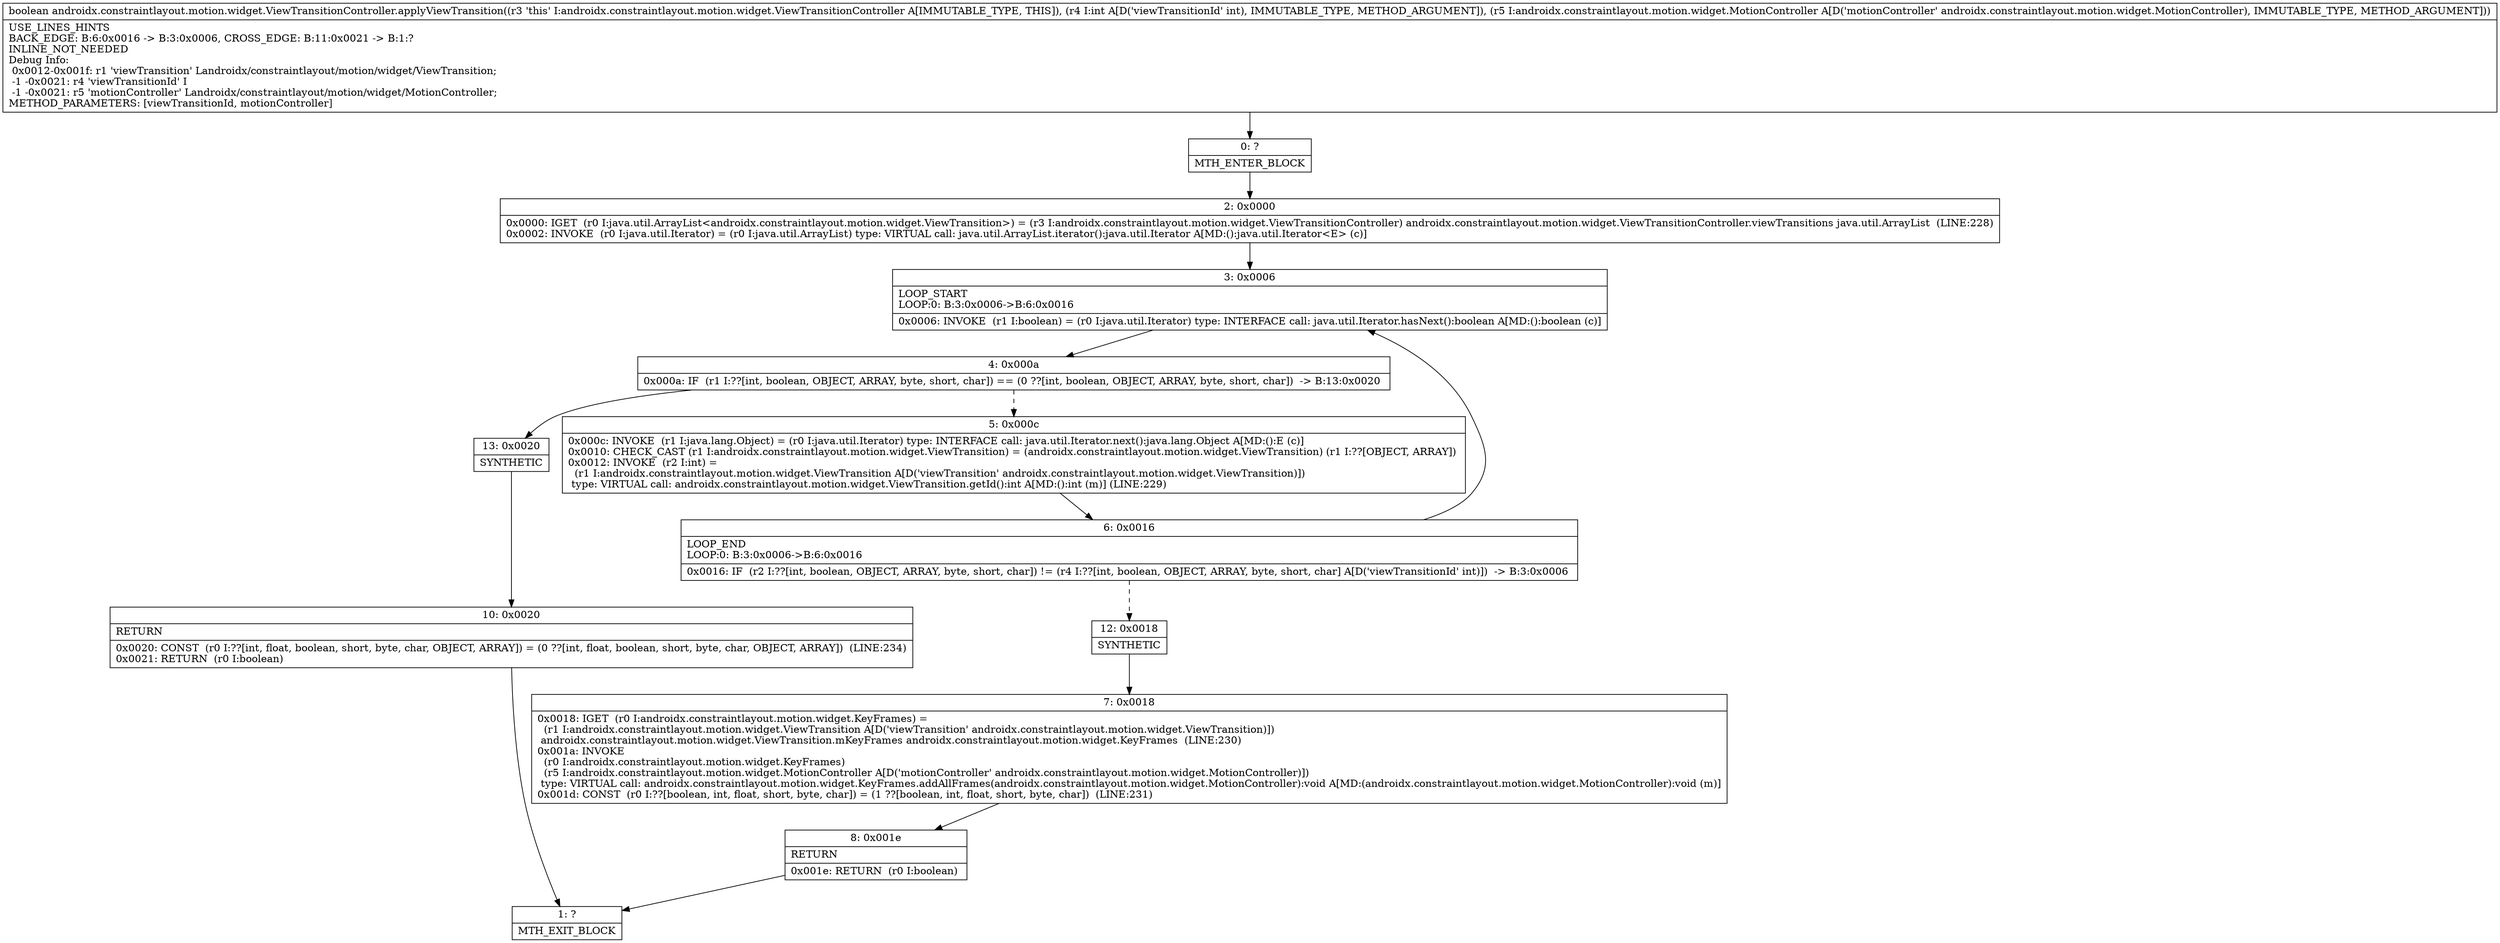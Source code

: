 digraph "CFG forandroidx.constraintlayout.motion.widget.ViewTransitionController.applyViewTransition(ILandroidx\/constraintlayout\/motion\/widget\/MotionController;)Z" {
Node_0 [shape=record,label="{0\:\ ?|MTH_ENTER_BLOCK\l}"];
Node_2 [shape=record,label="{2\:\ 0x0000|0x0000: IGET  (r0 I:java.util.ArrayList\<androidx.constraintlayout.motion.widget.ViewTransition\>) = (r3 I:androidx.constraintlayout.motion.widget.ViewTransitionController) androidx.constraintlayout.motion.widget.ViewTransitionController.viewTransitions java.util.ArrayList  (LINE:228)\l0x0002: INVOKE  (r0 I:java.util.Iterator) = (r0 I:java.util.ArrayList) type: VIRTUAL call: java.util.ArrayList.iterator():java.util.Iterator A[MD:():java.util.Iterator\<E\> (c)]\l}"];
Node_3 [shape=record,label="{3\:\ 0x0006|LOOP_START\lLOOP:0: B:3:0x0006\-\>B:6:0x0016\l|0x0006: INVOKE  (r1 I:boolean) = (r0 I:java.util.Iterator) type: INTERFACE call: java.util.Iterator.hasNext():boolean A[MD:():boolean (c)]\l}"];
Node_4 [shape=record,label="{4\:\ 0x000a|0x000a: IF  (r1 I:??[int, boolean, OBJECT, ARRAY, byte, short, char]) == (0 ??[int, boolean, OBJECT, ARRAY, byte, short, char])  \-\> B:13:0x0020 \l}"];
Node_5 [shape=record,label="{5\:\ 0x000c|0x000c: INVOKE  (r1 I:java.lang.Object) = (r0 I:java.util.Iterator) type: INTERFACE call: java.util.Iterator.next():java.lang.Object A[MD:():E (c)]\l0x0010: CHECK_CAST (r1 I:androidx.constraintlayout.motion.widget.ViewTransition) = (androidx.constraintlayout.motion.widget.ViewTransition) (r1 I:??[OBJECT, ARRAY]) \l0x0012: INVOKE  (r2 I:int) = \l  (r1 I:androidx.constraintlayout.motion.widget.ViewTransition A[D('viewTransition' androidx.constraintlayout.motion.widget.ViewTransition)])\l type: VIRTUAL call: androidx.constraintlayout.motion.widget.ViewTransition.getId():int A[MD:():int (m)] (LINE:229)\l}"];
Node_6 [shape=record,label="{6\:\ 0x0016|LOOP_END\lLOOP:0: B:3:0x0006\-\>B:6:0x0016\l|0x0016: IF  (r2 I:??[int, boolean, OBJECT, ARRAY, byte, short, char]) != (r4 I:??[int, boolean, OBJECT, ARRAY, byte, short, char] A[D('viewTransitionId' int)])  \-\> B:3:0x0006 \l}"];
Node_12 [shape=record,label="{12\:\ 0x0018|SYNTHETIC\l}"];
Node_7 [shape=record,label="{7\:\ 0x0018|0x0018: IGET  (r0 I:androidx.constraintlayout.motion.widget.KeyFrames) = \l  (r1 I:androidx.constraintlayout.motion.widget.ViewTransition A[D('viewTransition' androidx.constraintlayout.motion.widget.ViewTransition)])\l androidx.constraintlayout.motion.widget.ViewTransition.mKeyFrames androidx.constraintlayout.motion.widget.KeyFrames  (LINE:230)\l0x001a: INVOKE  \l  (r0 I:androidx.constraintlayout.motion.widget.KeyFrames)\l  (r5 I:androidx.constraintlayout.motion.widget.MotionController A[D('motionController' androidx.constraintlayout.motion.widget.MotionController)])\l type: VIRTUAL call: androidx.constraintlayout.motion.widget.KeyFrames.addAllFrames(androidx.constraintlayout.motion.widget.MotionController):void A[MD:(androidx.constraintlayout.motion.widget.MotionController):void (m)]\l0x001d: CONST  (r0 I:??[boolean, int, float, short, byte, char]) = (1 ??[boolean, int, float, short, byte, char])  (LINE:231)\l}"];
Node_8 [shape=record,label="{8\:\ 0x001e|RETURN\l|0x001e: RETURN  (r0 I:boolean) \l}"];
Node_1 [shape=record,label="{1\:\ ?|MTH_EXIT_BLOCK\l}"];
Node_13 [shape=record,label="{13\:\ 0x0020|SYNTHETIC\l}"];
Node_10 [shape=record,label="{10\:\ 0x0020|RETURN\l|0x0020: CONST  (r0 I:??[int, float, boolean, short, byte, char, OBJECT, ARRAY]) = (0 ??[int, float, boolean, short, byte, char, OBJECT, ARRAY])  (LINE:234)\l0x0021: RETURN  (r0 I:boolean) \l}"];
MethodNode[shape=record,label="{boolean androidx.constraintlayout.motion.widget.ViewTransitionController.applyViewTransition((r3 'this' I:androidx.constraintlayout.motion.widget.ViewTransitionController A[IMMUTABLE_TYPE, THIS]), (r4 I:int A[D('viewTransitionId' int), IMMUTABLE_TYPE, METHOD_ARGUMENT]), (r5 I:androidx.constraintlayout.motion.widget.MotionController A[D('motionController' androidx.constraintlayout.motion.widget.MotionController), IMMUTABLE_TYPE, METHOD_ARGUMENT]))  | USE_LINES_HINTS\lBACK_EDGE: B:6:0x0016 \-\> B:3:0x0006, CROSS_EDGE: B:11:0x0021 \-\> B:1:?\lINLINE_NOT_NEEDED\lDebug Info:\l  0x0012\-0x001f: r1 'viewTransition' Landroidx\/constraintlayout\/motion\/widget\/ViewTransition;\l  \-1 \-0x0021: r4 'viewTransitionId' I\l  \-1 \-0x0021: r5 'motionController' Landroidx\/constraintlayout\/motion\/widget\/MotionController;\lMETHOD_PARAMETERS: [viewTransitionId, motionController]\l}"];
MethodNode -> Node_0;Node_0 -> Node_2;
Node_2 -> Node_3;
Node_3 -> Node_4;
Node_4 -> Node_5[style=dashed];
Node_4 -> Node_13;
Node_5 -> Node_6;
Node_6 -> Node_3;
Node_6 -> Node_12[style=dashed];
Node_12 -> Node_7;
Node_7 -> Node_8;
Node_8 -> Node_1;
Node_13 -> Node_10;
Node_10 -> Node_1;
}

